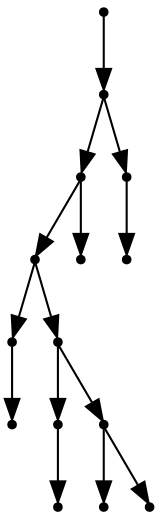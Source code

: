 digraph {
  14 [shape=point];
  13 [shape=point];
  10 [shape=point];
  8 [shape=point];
  1 [shape=point];
  0 [shape=point];
  7 [shape=point];
  3 [shape=point];
  2 [shape=point];
  6 [shape=point];
  4 [shape=point];
  5 [shape=point];
  9 [shape=point];
  12 [shape=point];
  11 [shape=point];
14 -> 13;
13 -> 10;
10 -> 8;
8 -> 1;
1 -> 0;
8 -> 7;
7 -> 3;
3 -> 2;
7 -> 6;
6 -> 4;
6 -> 5;
10 -> 9;
13 -> 12;
12 -> 11;
}
